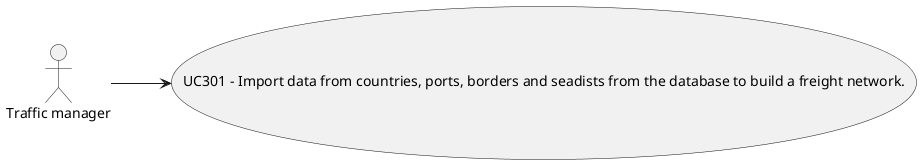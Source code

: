 @startuml
left to right direction
:Traffic manager: --> (UC301 - Import data from countries, ports, borders and seadists from the database to build a freight network.)
@enduml